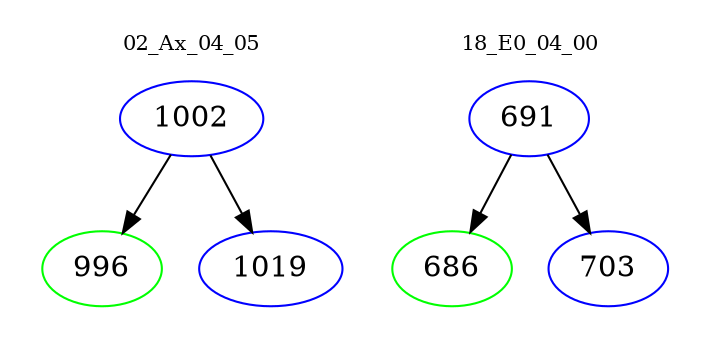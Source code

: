 digraph{
subgraph cluster_0 {
color = white
label = "02_Ax_04_05";
fontsize=10;
T0_1002 [label="1002", color="blue"]
T0_1002 -> T0_996 [color="black"]
T0_996 [label="996", color="green"]
T0_1002 -> T0_1019 [color="black"]
T0_1019 [label="1019", color="blue"]
}
subgraph cluster_1 {
color = white
label = "18_E0_04_00";
fontsize=10;
T1_691 [label="691", color="blue"]
T1_691 -> T1_686 [color="black"]
T1_686 [label="686", color="green"]
T1_691 -> T1_703 [color="black"]
T1_703 [label="703", color="blue"]
}
}
